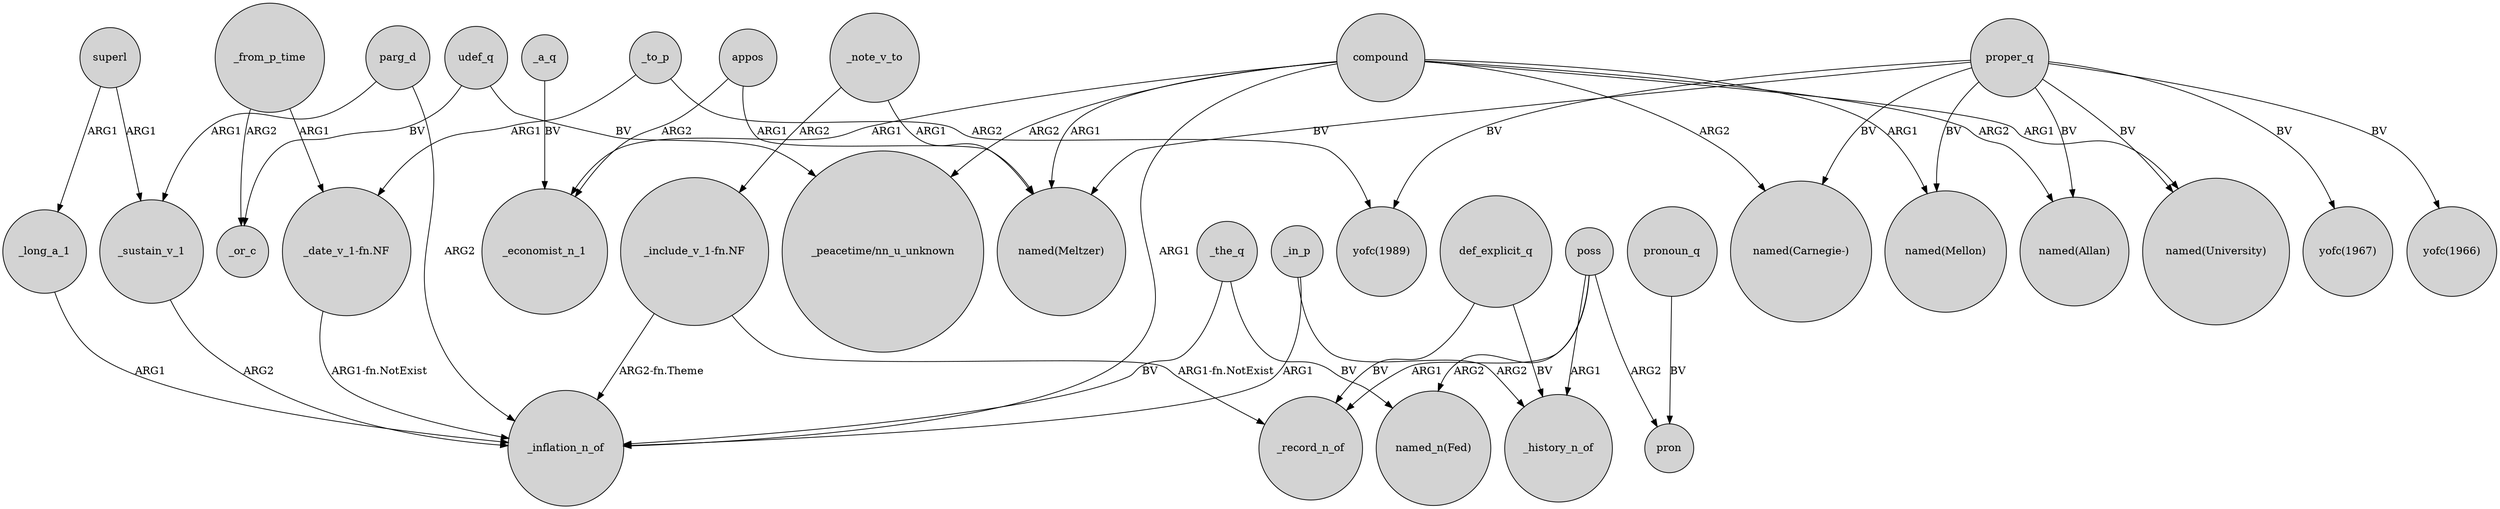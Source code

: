 digraph {
	node [shape=circle style=filled]
	proper_q -> "yofc(1967)" [label=BV]
	appos -> "named(Meltzer)" [label=ARG1]
	parg_d -> _sustain_v_1 [label=ARG1]
	def_explicit_q -> _record_n_of [label=BV]
	_the_q -> "named_n(Fed)" [label=BV]
	udef_q -> "_peacetime/nn_u_unknown" [label=BV]
	poss -> "named_n(Fed)" [label=ARG2]
	def_explicit_q -> _history_n_of [label=BV]
	poss -> pron [label=ARG2]
	"_include_v_1-fn.NF" -> _record_n_of [label="ARG1-fn.NotExist"]
	proper_q -> "named(Allan)" [label=BV]
	proper_q -> "named(Carnegie-)" [label=BV]
	_sustain_v_1 -> _inflation_n_of [label=ARG2]
	compound -> "named(University)" [label=ARG1]
	compound -> "named(Mellon)" [label=ARG1]
	_note_v_to -> "named(Meltzer)" [label=ARG1]
	appos -> _economist_n_1 [label=ARG2]
	_a_q -> _economist_n_1 [label=BV]
	udef_q -> _or_c [label=BV]
	compound -> "named(Meltzer)" [label=ARG1]
	_from_p_time -> _or_c [label=ARG2]
	compound -> _inflation_n_of [label=ARG1]
	proper_q -> "yofc(1989)" [label=BV]
	compound -> _economist_n_1 [label=ARG1]
	compound -> "named(Carnegie-)" [label=ARG2]
	pronoun_q -> pron [label=BV]
	"_include_v_1-fn.NF" -> _inflation_n_of [label="ARG2-fn.Theme"]
	superl -> _long_a_1 [label=ARG1]
	_in_p -> _history_n_of [label=ARG2]
	proper_q -> "yofc(1966)" [label=BV]
	proper_q -> "named(Mellon)" [label=BV]
	compound -> "_peacetime/nn_u_unknown" [label=ARG2]
	compound -> "named(Allan)" [label=ARG2]
	poss -> _history_n_of [label=ARG1]
	proper_q -> "named(Meltzer)" [label=BV]
	_to_p -> "_date_v_1-fn.NF" [label=ARG1]
	_in_p -> _inflation_n_of [label=ARG1]
	_long_a_1 -> _inflation_n_of [label=ARG1]
	_from_p_time -> "_date_v_1-fn.NF" [label=ARG1]
	_the_q -> _inflation_n_of [label=BV]
	"_date_v_1-fn.NF" -> _inflation_n_of [label="ARG1-fn.NotExist"]
	parg_d -> _inflation_n_of [label=ARG2]
	_note_v_to -> "_include_v_1-fn.NF" [label=ARG2]
	_to_p -> "yofc(1989)" [label=ARG2]
	superl -> _sustain_v_1 [label=ARG1]
	poss -> _record_n_of [label=ARG1]
	proper_q -> "named(University)" [label=BV]
}
